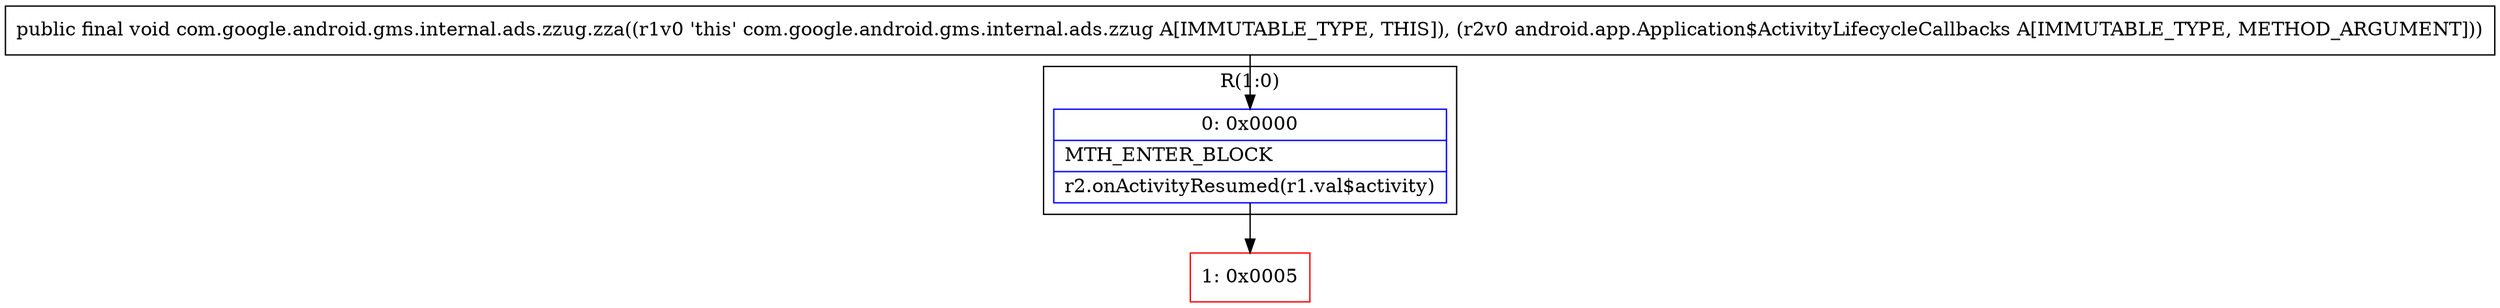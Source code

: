 digraph "CFG forcom.google.android.gms.internal.ads.zzug.zza(Landroid\/app\/Application$ActivityLifecycleCallbacks;)V" {
subgraph cluster_Region_1075040122 {
label = "R(1:0)";
node [shape=record,color=blue];
Node_0 [shape=record,label="{0\:\ 0x0000|MTH_ENTER_BLOCK\l|r2.onActivityResumed(r1.val$activity)\l}"];
}
Node_1 [shape=record,color=red,label="{1\:\ 0x0005}"];
MethodNode[shape=record,label="{public final void com.google.android.gms.internal.ads.zzug.zza((r1v0 'this' com.google.android.gms.internal.ads.zzug A[IMMUTABLE_TYPE, THIS]), (r2v0 android.app.Application$ActivityLifecycleCallbacks A[IMMUTABLE_TYPE, METHOD_ARGUMENT])) }"];
MethodNode -> Node_0;
Node_0 -> Node_1;
}

